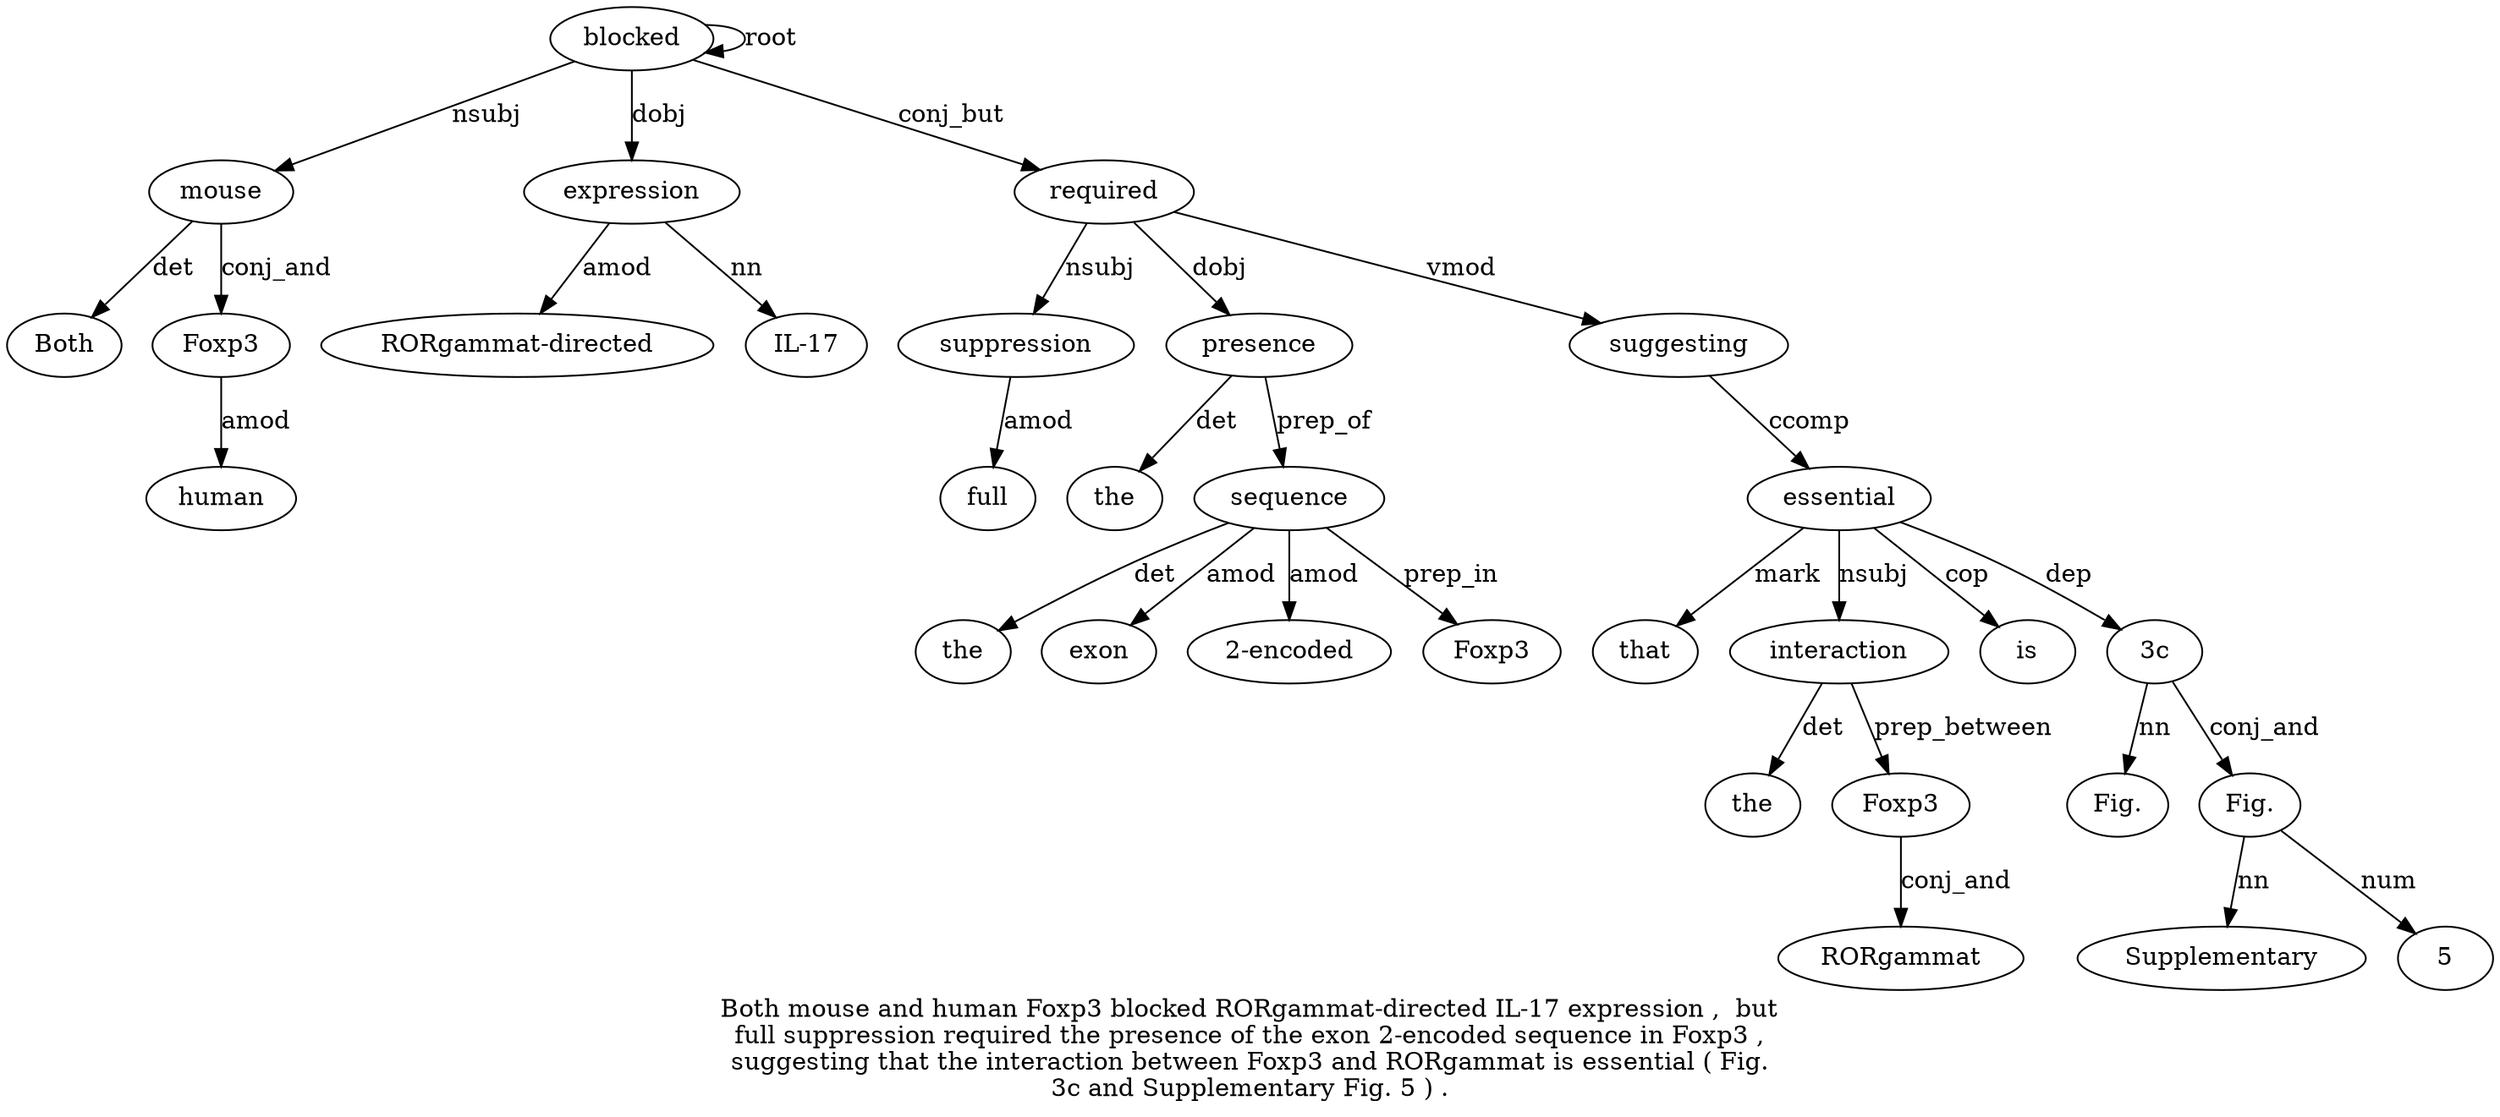 digraph "Both mouse and human Foxp3 blocked RORgammat-directed IL-17 expression ,  but full suppression required the presence of the exon 2-encoded sequence in Foxp3 ,  suggesting that the interaction between Foxp3 and RORgammat is essential ( Fig. 3c and Supplementary Fig. 5 ) ." {
label="Both mouse and human Foxp3 blocked RORgammat-directed IL-17 expression ,  but
full suppression required the presence of the exon 2-encoded sequence in Foxp3 ,
suggesting that the interaction between Foxp3 and RORgammat is essential ( Fig.
3c and Supplementary Fig. 5 ) .";
mouse2 [style=filled, fillcolor=white, label=mouse];
Both1 [style=filled, fillcolor=white, label=Both];
mouse2 -> Both1  [label=det];
blocked6 [style=filled, fillcolor=white, label=blocked];
blocked6 -> mouse2  [label=nsubj];
Foxp35 [style=filled, fillcolor=white, label=Foxp3];
human4 [style=filled, fillcolor=white, label=human];
Foxp35 -> human4  [label=amod];
mouse2 -> Foxp35  [label=conj_and];
blocked6 -> blocked6  [label=root];
expression9 [style=filled, fillcolor=white, label=expression];
"RORgammat-directed7" [style=filled, fillcolor=white, label="RORgammat-directed"];
expression9 -> "RORgammat-directed7"  [label=amod];
"IL-178" [style=filled, fillcolor=white, label="IL-17"];
expression9 -> "IL-178"  [label=nn];
blocked6 -> expression9  [label=dobj];
suppression13 [style=filled, fillcolor=white, label=suppression];
full12 [style=filled, fillcolor=white, label=full];
suppression13 -> full12  [label=amod];
required14 [style=filled, fillcolor=white, label=required];
required14 -> suppression13  [label=nsubj];
blocked6 -> required14  [label=conj_but];
presence16 [style=filled, fillcolor=white, label=presence];
the15 [style=filled, fillcolor=white, label=the];
presence16 -> the15  [label=det];
required14 -> presence16  [label=dobj];
sequence21 [style=filled, fillcolor=white, label=sequence];
the18 [style=filled, fillcolor=white, label=the];
sequence21 -> the18  [label=det];
exon19 [style=filled, fillcolor=white, label=exon];
sequence21 -> exon19  [label=amod];
"2-encoded0" [style=filled, fillcolor=white, label="2-encoded"];
sequence21 -> "2-encoded0"  [label=amod];
presence16 -> sequence21  [label=prep_of];
Foxp32 [style=filled, fillcolor=white, label=Foxp3];
sequence21 -> Foxp32  [label=prep_in];
suggesting25 [style=filled, fillcolor=white, label=suggesting];
required14 -> suggesting25  [label=vmod];
essential34 [style=filled, fillcolor=white, label=essential];
that26 [style=filled, fillcolor=white, label=that];
essential34 -> that26  [label=mark];
interaction28 [style=filled, fillcolor=white, label=interaction];
the27 [style=filled, fillcolor=white, label=the];
interaction28 -> the27  [label=det];
essential34 -> interaction28  [label=nsubj];
Foxp330 [style=filled, fillcolor=white, label=Foxp3];
interaction28 -> Foxp330  [label=prep_between];
RORgammat32 [style=filled, fillcolor=white, label=RORgammat];
Foxp330 -> RORgammat32  [label=conj_and];
is33 [style=filled, fillcolor=white, label=is];
essential34 -> is33  [label=cop];
suggesting25 -> essential34  [label=ccomp];
"3c37" [style=filled, fillcolor=white, label="3c"];
"Fig.36" [style=filled, fillcolor=white, label="Fig."];
"3c37" -> "Fig.36"  [label=nn];
essential34 -> "3c37"  [label=dep];
"Fig.40" [style=filled, fillcolor=white, label="Fig."];
Supplementary39 [style=filled, fillcolor=white, label=Supplementary];
"Fig.40" -> Supplementary39  [label=nn];
"3c37" -> "Fig.40"  [label=conj_and];
541 [style=filled, fillcolor=white, label=5];
"Fig.40" -> 541  [label=num];
}

